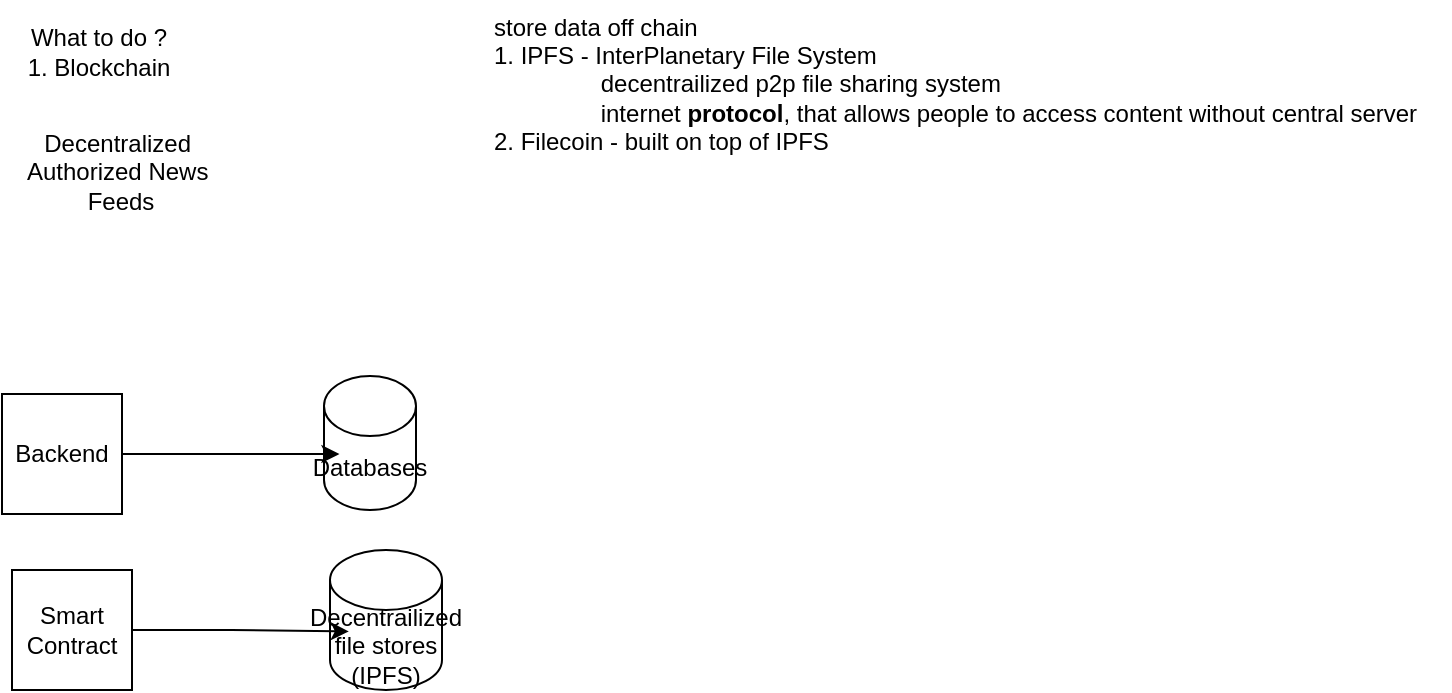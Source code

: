 <mxfile version="22.1.21" type="device" pages="4">
  <diagram name="dapp" id="bhgTrWQNPSsDajuKN4un">
    <mxGraphModel dx="1075" dy="502" grid="0" gridSize="10" guides="1" tooltips="1" connect="1" arrows="1" fold="1" page="1" pageScale="1" pageWidth="827" pageHeight="1169" background="none" math="0" shadow="0">
      <root>
        <mxCell id="0" />
        <mxCell id="1" parent="0" />
        <mxCell id="jjJ0IZh5BzrFK-CkKOKj-3" value="What to do ?&lt;br&gt;1. Blockchain&lt;br&gt;" style="text;html=1;align=center;verticalAlign=middle;resizable=0;points=[];autosize=1;strokeColor=none;fillColor=none;" parent="1" vertex="1">
          <mxGeometry x="59" y="40" width="89" height="41" as="geometry" />
        </mxCell>
        <mxCell id="jjJ0IZh5BzrFK-CkKOKj-4" value="Decentralized&amp;nbsp;&lt;br&gt;Authorized News&amp;nbsp;&lt;br&gt;Feeds" style="text;html=1;align=center;verticalAlign=middle;resizable=0;points=[];autosize=1;strokeColor=none;fillColor=none;" parent="1" vertex="1">
          <mxGeometry x="59" y="93" width="112" height="55" as="geometry" />
        </mxCell>
        <mxCell id="z7FkXdRDpBhVlpP9YvyK-1" value="&lt;div style=&quot;&quot;&gt;&lt;span style=&quot;background-color: initial;&quot;&gt;store data off chain&lt;/span&gt;&lt;br&gt;&lt;span style=&quot;background-color: initial;&quot;&gt;1. IPFS - InterPlanetary File System&lt;/span&gt;&lt;br&gt;&lt;span style=&quot;background-color: initial;&quot;&gt;&lt;span style=&quot;white-space: pre;&quot;&gt;&#x9;&lt;span style=&quot;white-space: pre;&quot;&gt;&#x9;&lt;/span&gt;&lt;/span&gt;decentrailized p2p file sharing system&lt;/span&gt;&lt;br&gt;&lt;span style=&quot;background-color: initial;&quot;&gt;&lt;span style=&quot;white-space: pre;&quot;&gt;&#x9;&lt;/span&gt;&lt;span style=&quot;white-space: pre;&quot;&gt;&#x9;&lt;/span&gt;internet &lt;b&gt;protocol&lt;/b&gt;, that allows people to access content without central server&lt;/span&gt;&lt;br&gt;&lt;/div&gt;&lt;div style=&quot;&quot;&gt;&lt;span style=&quot;background-color: initial;&quot;&gt;2. Filecoin - built on top of IPFS&lt;/span&gt;&lt;/div&gt;" style="text;html=1;align=left;verticalAlign=middle;resizable=0;points=[];autosize=1;strokeColor=none;fillColor=none;" parent="1" vertex="1">
          <mxGeometry x="300" y="35" width="480" height="84" as="geometry" />
        </mxCell>
        <mxCell id="z7FkXdRDpBhVlpP9YvyK-13" value="Databases" style="shape=cylinder3;whiteSpace=wrap;html=1;boundedLbl=1;backgroundOutline=1;size=15;" parent="1" vertex="1">
          <mxGeometry x="217" y="223" width="46" height="67" as="geometry" />
        </mxCell>
        <mxCell id="z7FkXdRDpBhVlpP9YvyK-14" value="Backend" style="whiteSpace=wrap;html=1;aspect=fixed;" parent="1" vertex="1">
          <mxGeometry x="56" y="232" width="60" height="60" as="geometry" />
        </mxCell>
        <mxCell id="z7FkXdRDpBhVlpP9YvyK-15" style="edgeStyle=orthogonalEdgeStyle;rounded=0;orthogonalLoop=1;jettySize=auto;html=1;entryX=0.168;entryY=0.582;entryDx=0;entryDy=0;entryPerimeter=0;" parent="1" source="z7FkXdRDpBhVlpP9YvyK-14" target="z7FkXdRDpBhVlpP9YvyK-13" edge="1">
          <mxGeometry relative="1" as="geometry" />
        </mxCell>
        <mxCell id="z7FkXdRDpBhVlpP9YvyK-16" value="Decentrailized&lt;br&gt;file stores (IPFS)" style="shape=cylinder3;whiteSpace=wrap;html=1;boundedLbl=1;backgroundOutline=1;size=15;" parent="1" vertex="1">
          <mxGeometry x="220" y="310" width="56" height="70" as="geometry" />
        </mxCell>
        <mxCell id="z7FkXdRDpBhVlpP9YvyK-17" value="Smart&lt;br&gt;Contract" style="whiteSpace=wrap;html=1;aspect=fixed;" parent="1" vertex="1">
          <mxGeometry x="61" y="320" width="60" height="60" as="geometry" />
        </mxCell>
        <mxCell id="z7FkXdRDpBhVlpP9YvyK-18" style="edgeStyle=orthogonalEdgeStyle;rounded=0;orthogonalLoop=1;jettySize=auto;html=1;entryX=0.168;entryY=0.582;entryDx=0;entryDy=0;entryPerimeter=0;" parent="1" source="z7FkXdRDpBhVlpP9YvyK-17" target="z7FkXdRDpBhVlpP9YvyK-16" edge="1">
          <mxGeometry relative="1" as="geometry" />
        </mxCell>
      </root>
    </mxGraphModel>
  </diagram>
  <diagram id="OThNUyqpsjVSpSjiN8Q8" name="IPFS">
    <mxGraphModel dx="1882" dy="878" grid="0" gridSize="10" guides="1" tooltips="1" connect="1" arrows="1" fold="1" page="1" pageScale="1" pageWidth="827" pageHeight="1169" math="0" shadow="0">
      <root>
        <mxCell id="0" />
        <mxCell id="1" parent="0" />
        <mxCell id="g9w0FyThoPG0Ip8MWhL_-1" value="IPFS - InterPlanetary File System&lt;br&gt;&lt;br&gt;Content Addressing&lt;br&gt;P2P networking" style="text;html=1;align=left;verticalAlign=top;resizable=0;points=[];autosize=1;strokeColor=none;fillColor=none;labelBackgroundColor=none;" parent="1" vertex="1">
          <mxGeometry x="9" y="48" width="196" height="70" as="geometry" />
        </mxCell>
        <mxCell id="g9w0FyThoPG0Ip8MWhL_-4" value="Subsystems&lt;br&gt;1. Representing and storing data&lt;br&gt;2. Routing data&lt;br&gt;3. Transferring data" style="text;html=1;align=center;verticalAlign=middle;resizable=0;points=[];autosize=1;strokeColor=none;fillColor=none;" parent="1" vertex="1">
          <mxGeometry x="281" y="46" width="192" height="70" as="geometry" />
        </mxCell>
        <mxCell id="W-QlEzy9xxYnQ4rTFGJQ-7" style="edgeStyle=orthogonalEdgeStyle;rounded=0;orthogonalLoop=1;jettySize=auto;html=1;exitX=1;exitY=0.5;exitDx=0;exitDy=0;" parent="1" source="W-QlEzy9xxYnQ4rTFGJQ-1" target="W-QlEzy9xxYnQ4rTFGJQ-4" edge="1">
          <mxGeometry relative="1" as="geometry" />
        </mxCell>
        <mxCell id="W-QlEzy9xxYnQ4rTFGJQ-8" style="edgeStyle=orthogonalEdgeStyle;rounded=0;orthogonalLoop=1;jettySize=auto;html=1;exitX=1;exitY=0.5;exitDx=0;exitDy=0;entryX=0;entryY=0.5;entryDx=0;entryDy=0;" parent="1" source="W-QlEzy9xxYnQ4rTFGJQ-1" target="W-QlEzy9xxYnQ4rTFGJQ-3" edge="1">
          <mxGeometry relative="1" as="geometry" />
        </mxCell>
        <mxCell id="W-QlEzy9xxYnQ4rTFGJQ-11" style="edgeStyle=orthogonalEdgeStyle;rounded=0;orthogonalLoop=1;jettySize=auto;html=1;exitX=1;exitY=0.5;exitDx=0;exitDy=0;entryX=0;entryY=0.5;entryDx=0;entryDy=0;" parent="1" source="W-QlEzy9xxYnQ4rTFGJQ-1" target="W-QlEzy9xxYnQ4rTFGJQ-5" edge="1">
          <mxGeometry relative="1" as="geometry" />
        </mxCell>
        <mxCell id="W-QlEzy9xxYnQ4rTFGJQ-1" value="Data" style="whiteSpace=wrap;html=1;" parent="1" vertex="1">
          <mxGeometry x="28" y="177" width="66" height="59" as="geometry" />
        </mxCell>
        <mxCell id="W-QlEzy9xxYnQ4rTFGJQ-3" value="Block" style="whiteSpace=wrap;html=1;" parent="1" vertex="1">
          <mxGeometry x="159" y="254" width="41" height="37" as="geometry" />
        </mxCell>
        <mxCell id="W-QlEzy9xxYnQ4rTFGJQ-4" value="Block" style="whiteSpace=wrap;html=1;" parent="1" vertex="1">
          <mxGeometry x="159" y="188" width="41" height="37" as="geometry" />
        </mxCell>
        <mxCell id="W-QlEzy9xxYnQ4rTFGJQ-5" value="Block" style="whiteSpace=wrap;html=1;" parent="1" vertex="1">
          <mxGeometry x="159" y="137" width="41" height="37" as="geometry" />
        </mxCell>
        <mxCell id="W-QlEzy9xxYnQ4rTFGJQ-12" value="CID - Content Identifier&lt;br&gt;" style="text;html=1;align=left;verticalAlign=middle;resizable=0;points=[];autosize=1;strokeColor=none;fillColor=none;" parent="1" vertex="1">
          <mxGeometry x="233" y="158" width="141" height="26" as="geometry" />
        </mxCell>
      </root>
    </mxGraphModel>
  </diagram>
  <diagram id="3uY6eCHkbkBVJ-CGPMdc" name="Merkle DAG">
    <mxGraphModel dx="1882" dy="878" grid="0" gridSize="10" guides="1" tooltips="1" connect="1" arrows="1" fold="1" page="1" pageScale="1" pageWidth="827" pageHeight="1169" math="0" shadow="0">
      <root>
        <mxCell id="0" />
        <mxCell id="1" parent="0" />
        <mxCell id="LouLJ8nszRxews1dGPN7-36" value="" style="group" parent="1" vertex="1" connectable="0">
          <mxGeometry x="35" y="11" width="364" height="368" as="geometry" />
        </mxCell>
        <mxCell id="LouLJ8nszRxews1dGPN7-35" value="&lt;font style=&quot;font-size: 15px;&quot;&gt;Merkle Tree&lt;/font&gt;" style="text;html=1;align=center;verticalAlign=middle;resizable=0;points=[];autosize=1;strokeColor=none;fillColor=none;" parent="LouLJ8nszRxews1dGPN7-36" vertex="1">
          <mxGeometry x="146.14" y="-2" width="97" height="30" as="geometry" />
        </mxCell>
        <mxCell id="LouLJ8nszRxews1dGPN7-32" value="" style="whiteSpace=wrap;html=1;" parent="LouLJ8nszRxews1dGPN7-36" vertex="1">
          <mxGeometry y="299.014" width="364" height="68.986" as="geometry" />
        </mxCell>
        <mxCell id="LouLJ8nszRxews1dGPN7-1" value="H1" style="whiteSpace=wrap;html=1;" parent="LouLJ8nszRxews1dGPN7-36" vertex="1">
          <mxGeometry x="12.639" y="246.62" width="43.815" height="41.042" as="geometry" />
        </mxCell>
        <mxCell id="LouLJ8nszRxews1dGPN7-2" value="H2&lt;span style=&quot;white-space: pre;&quot;&gt;&#x9;&lt;/span&gt;&lt;span style=&quot;white-space: pre;&quot;&gt;&#x9;&lt;/span&gt;" style="whiteSpace=wrap;html=1;" parent="LouLJ8nszRxews1dGPN7-36" vertex="1">
          <mxGeometry x="113.75" y="246.62" width="43.815" height="41.042" as="geometry" />
        </mxCell>
        <mxCell id="LouLJ8nszRxews1dGPN7-3" value="H3" style="whiteSpace=wrap;html=1;" parent="LouLJ8nszRxews1dGPN7-36" vertex="1">
          <mxGeometry x="216.546" y="249.239" width="43.815" height="41.042" as="geometry" />
        </mxCell>
        <mxCell id="LouLJ8nszRxews1dGPN7-4" value="H4" style="whiteSpace=wrap;html=1;" parent="LouLJ8nszRxews1dGPN7-36" vertex="1">
          <mxGeometry x="292.38" y="246.62" width="43.815" height="41.042" as="geometry" />
        </mxCell>
        <mxCell id="LouLJ8nszRxews1dGPN7-20" style="edgeStyle=orthogonalEdgeStyle;rounded=0;orthogonalLoop=1;jettySize=auto;html=1;exitX=0.5;exitY=1;exitDx=0;exitDy=0;entryX=0.5;entryY=0;entryDx=0;entryDy=0;" parent="LouLJ8nszRxews1dGPN7-36" source="LouLJ8nszRxews1dGPN7-9" target="LouLJ8nszRxews1dGPN7-1" edge="1">
          <mxGeometry relative="1" as="geometry" />
        </mxCell>
        <mxCell id="LouLJ8nszRxews1dGPN7-22" style="edgeStyle=orthogonalEdgeStyle;rounded=0;orthogonalLoop=1;jettySize=auto;html=1;exitX=0.5;exitY=1;exitDx=0;exitDy=0;" parent="LouLJ8nszRxews1dGPN7-36" source="LouLJ8nszRxews1dGPN7-9" target="LouLJ8nszRxews1dGPN7-2" edge="1">
          <mxGeometry relative="1" as="geometry" />
        </mxCell>
        <mxCell id="LouLJ8nszRxews1dGPN7-9" value="H12" style="whiteSpace=wrap;html=1;" parent="LouLJ8nszRxews1dGPN7-36" vertex="1">
          <mxGeometry x="64.037" y="164.535" width="43.815" height="41.042" as="geometry" />
        </mxCell>
        <mxCell id="LouLJ8nszRxews1dGPN7-25" style="edgeStyle=orthogonalEdgeStyle;rounded=0;orthogonalLoop=1;jettySize=auto;html=1;exitX=0.5;exitY=1;exitDx=0;exitDy=0;" parent="LouLJ8nszRxews1dGPN7-36" source="LouLJ8nszRxews1dGPN7-10" edge="1">
          <mxGeometry relative="1" as="geometry">
            <mxPoint x="240.34" y="248.948" as="targetPoint" />
          </mxGeometry>
        </mxCell>
        <mxCell id="LouLJ8nszRxews1dGPN7-26" style="edgeStyle=orthogonalEdgeStyle;rounded=0;orthogonalLoop=1;jettySize=auto;html=1;" parent="LouLJ8nszRxews1dGPN7-36" source="LouLJ8nszRxews1dGPN7-10" target="LouLJ8nszRxews1dGPN7-4" edge="1">
          <mxGeometry relative="1" as="geometry" />
        </mxCell>
        <mxCell id="LouLJ8nszRxews1dGPN7-10" value="H34" style="whiteSpace=wrap;html=1;" parent="LouLJ8nszRxews1dGPN7-36" vertex="1">
          <mxGeometry x="260.361" y="164.535" width="43.815" height="40.169" as="geometry" />
        </mxCell>
        <mxCell id="LouLJ8nszRxews1dGPN7-29" style="edgeStyle=orthogonalEdgeStyle;rounded=0;orthogonalLoop=1;jettySize=auto;html=1;exitX=0.5;exitY=1;exitDx=0;exitDy=0;entryX=0.5;entryY=0;entryDx=0;entryDy=0;" parent="LouLJ8nszRxews1dGPN7-36" source="LouLJ8nszRxews1dGPN7-11" target="LouLJ8nszRxews1dGPN7-9" edge="1">
          <mxGeometry relative="1" as="geometry" />
        </mxCell>
        <mxCell id="LouLJ8nszRxews1dGPN7-31" style="edgeStyle=orthogonalEdgeStyle;rounded=0;orthogonalLoop=1;jettySize=auto;html=1;exitX=0.5;exitY=1;exitDx=0;exitDy=0;" parent="LouLJ8nszRxews1dGPN7-36" source="LouLJ8nszRxews1dGPN7-11" target="LouLJ8nszRxews1dGPN7-10" edge="1">
          <mxGeometry relative="1" as="geometry" />
        </mxCell>
        <mxCell id="LouLJ8nszRxews1dGPN7-11" value="H1234" style="whiteSpace=wrap;html=1;" parent="LouLJ8nszRxews1dGPN7-36" vertex="1">
          <mxGeometry x="172.731" y="58" width="43.815" height="41.042" as="geometry" />
        </mxCell>
        <mxCell id="LouLJ8nszRxews1dGPN7-12" value="B1&lt;span style=&quot;white-space: pre;&quot;&gt;&#x9;&lt;/span&gt;&lt;span style=&quot;white-space: pre;&quot;&gt;&#x9;&lt;/span&gt;" style="whiteSpace=wrap;html=1;" parent="LouLJ8nszRxews1dGPN7-36" vertex="1">
          <mxGeometry x="12.639" y="310.366" width="43.815" height="41.042" as="geometry" />
        </mxCell>
        <mxCell id="LouLJ8nszRxews1dGPN7-16" style="edgeStyle=orthogonalEdgeStyle;rounded=0;orthogonalLoop=1;jettySize=auto;html=1;exitX=0.5;exitY=1;exitDx=0;exitDy=0;" parent="LouLJ8nszRxews1dGPN7-36" source="LouLJ8nszRxews1dGPN7-1" target="LouLJ8nszRxews1dGPN7-12" edge="1">
          <mxGeometry relative="1" as="geometry" />
        </mxCell>
        <mxCell id="LouLJ8nszRxews1dGPN7-13" value="B2" style="whiteSpace=wrap;html=1;" parent="LouLJ8nszRxews1dGPN7-36" vertex="1">
          <mxGeometry x="113.75" y="310.366" width="43.815" height="41.042" as="geometry" />
        </mxCell>
        <mxCell id="LouLJ8nszRxews1dGPN7-17" style="edgeStyle=orthogonalEdgeStyle;rounded=0;orthogonalLoop=1;jettySize=auto;html=1;exitX=0.5;exitY=1;exitDx=0;exitDy=0;entryX=0.5;entryY=0;entryDx=0;entryDy=0;" parent="LouLJ8nszRxews1dGPN7-36" source="LouLJ8nszRxews1dGPN7-2" target="LouLJ8nszRxews1dGPN7-13" edge="1">
          <mxGeometry relative="1" as="geometry" />
        </mxCell>
        <mxCell id="LouLJ8nszRxews1dGPN7-14" value="B3" style="whiteSpace=wrap;html=1;" parent="LouLJ8nszRxews1dGPN7-36" vertex="1">
          <mxGeometry x="216.546" y="312.986" width="43.815" height="41.042" as="geometry" />
        </mxCell>
        <mxCell id="LouLJ8nszRxews1dGPN7-19" style="edgeStyle=orthogonalEdgeStyle;rounded=0;orthogonalLoop=1;jettySize=auto;html=1;" parent="LouLJ8nszRxews1dGPN7-36" source="LouLJ8nszRxews1dGPN7-3" target="LouLJ8nszRxews1dGPN7-14" edge="1">
          <mxGeometry relative="1" as="geometry" />
        </mxCell>
        <mxCell id="LouLJ8nszRxews1dGPN7-15" value="B4" style="whiteSpace=wrap;html=1;" parent="LouLJ8nszRxews1dGPN7-36" vertex="1">
          <mxGeometry x="292.38" y="310.366" width="43.815" height="41.042" as="geometry" />
        </mxCell>
        <mxCell id="LouLJ8nszRxews1dGPN7-18" style="edgeStyle=orthogonalEdgeStyle;rounded=0;orthogonalLoop=1;jettySize=auto;html=1;" parent="LouLJ8nszRxews1dGPN7-36" source="LouLJ8nszRxews1dGPN7-4" target="LouLJ8nszRxews1dGPN7-15" edge="1">
          <mxGeometry relative="1" as="geometry" />
        </mxCell>
        <mxCell id="LouLJ8nszRxews1dGPN7-37" value="- Leaves store hash of blocks( acutal content)&lt;br&gt;- Internal nodes store hash of concatinated string of hashes of its children&lt;br&gt;- Hash of root is from trusted source&lt;br&gt;- Blocks are from untrusted sources&lt;br&gt;- When node recvs block it computes hash of its upper nodes&lt;br&gt;and verifies the computed hash of the root with the given hash&amp;nbsp;&lt;br&gt;of the root&lt;br&gt;- Faster than hash list or hash chain, bcoz here you can verify with the&amp;nbsp;&lt;br&gt;partially enough hashes.&amp;nbsp;" style="text;html=1;align=left;verticalAlign=top;resizable=0;points=[];autosize=1;strokeColor=none;fillColor=none;" parent="1" vertex="1">
          <mxGeometry x="414" y="40" width="408" height="142" as="geometry" />
        </mxCell>
      </root>
    </mxGraphModel>
  </diagram>
  <diagram id="PqQqIFjZOMIEaE9M0Tr5" name="DHT">
    <mxGraphModel dx="896" dy="418" grid="0" gridSize="10" guides="1" tooltips="1" connect="1" arrows="1" fold="1" page="1" pageScale="1" pageWidth="827" pageHeight="1169" math="0" shadow="0">
      <root>
        <mxCell id="0" />
        <mxCell id="1" parent="0" />
      </root>
    </mxGraphModel>
  </diagram>
</mxfile>
